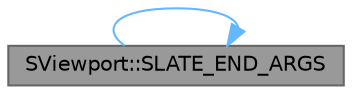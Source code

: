 digraph "SViewport::SLATE_END_ARGS"
{
 // INTERACTIVE_SVG=YES
 // LATEX_PDF_SIZE
  bgcolor="transparent";
  edge [fontname=Helvetica,fontsize=10,labelfontname=Helvetica,labelfontsize=10];
  node [fontname=Helvetica,fontsize=10,shape=box,height=0.2,width=0.4];
  rankdir="LR";
  Node1 [id="Node000001",label="SViewport::SLATE_END_ARGS",height=0.2,width=0.4,color="gray40", fillcolor="grey60", style="filled", fontcolor="black",tooltip="Default constructor."];
  Node1 -> Node1 [id="edge1_Node000001_Node000001",color="steelblue1",style="solid",tooltip=" "];
}
